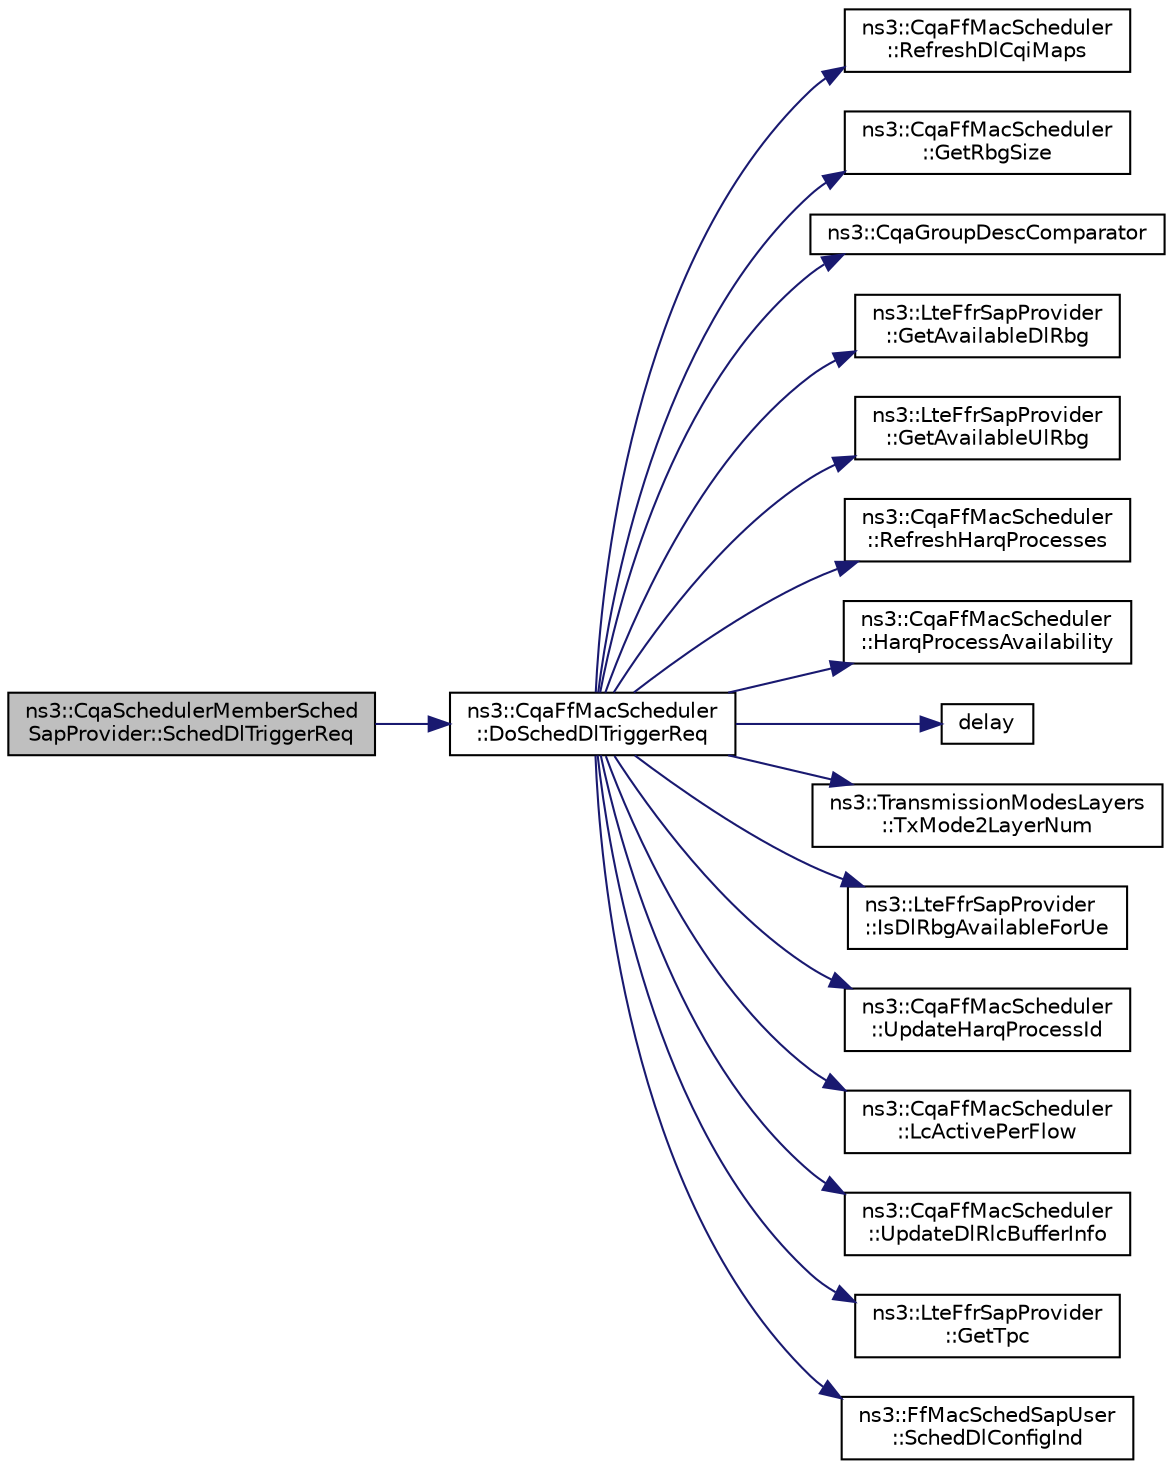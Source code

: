 digraph "ns3::CqaSchedulerMemberSchedSapProvider::SchedDlTriggerReq"
{
  edge [fontname="Helvetica",fontsize="10",labelfontname="Helvetica",labelfontsize="10"];
  node [fontname="Helvetica",fontsize="10",shape=record];
  rankdir="LR";
  Node1 [label="ns3::CqaSchedulerMemberSched\lSapProvider::SchedDlTriggerReq",height=0.2,width=0.4,color="black", fillcolor="grey75", style="filled", fontcolor="black"];
  Node1 -> Node2 [color="midnightblue",fontsize="10",style="solid"];
  Node2 [label="ns3::CqaFfMacScheduler\l::DoSchedDlTriggerReq",height=0.2,width=0.4,color="black", fillcolor="white", style="filled",URL="$d7/d75/classns3_1_1CqaFfMacScheduler.html#a3840f199996b4470ce8d9b19bf435c5d"];
  Node2 -> Node3 [color="midnightblue",fontsize="10",style="solid"];
  Node3 [label="ns3::CqaFfMacScheduler\l::RefreshDlCqiMaps",height=0.2,width=0.4,color="black", fillcolor="white", style="filled",URL="$d7/d75/classns3_1_1CqaFfMacScheduler.html#a2ea59028a05346722f37ccd70cafb248"];
  Node2 -> Node4 [color="midnightblue",fontsize="10",style="solid"];
  Node4 [label="ns3::CqaFfMacScheduler\l::GetRbgSize",height=0.2,width=0.4,color="black", fillcolor="white", style="filled",URL="$d7/d75/classns3_1_1CqaFfMacScheduler.html#a1b57c878252b51347adcbbe5ca92f8c9"];
  Node2 -> Node5 [color="midnightblue",fontsize="10",style="solid"];
  Node5 [label="ns3::CqaGroupDescComparator",height=0.2,width=0.4,color="black", fillcolor="white", style="filled",URL="$d7/d2e/namespacens3.html#af9e1b18e690a42c20297a79e60269ea7"];
  Node2 -> Node6 [color="midnightblue",fontsize="10",style="solid"];
  Node6 [label="ns3::LteFfrSapProvider\l::GetAvailableDlRbg",height=0.2,width=0.4,color="black", fillcolor="white", style="filled",URL="$d7/dab/classns3_1_1LteFfrSapProvider.html#ad60306dae43b74dc25b65f81d6587a24",tooltip="Get vector of available RBG in DL for this Cell. "];
  Node2 -> Node7 [color="midnightblue",fontsize="10",style="solid"];
  Node7 [label="ns3::LteFfrSapProvider\l::GetAvailableUlRbg",height=0.2,width=0.4,color="black", fillcolor="white", style="filled",URL="$d7/dab/classns3_1_1LteFfrSapProvider.html#aafd23b22a27ec83e03d54795c122d175",tooltip="Get vector of available RB in UL for this Cell. "];
  Node2 -> Node8 [color="midnightblue",fontsize="10",style="solid"];
  Node8 [label="ns3::CqaFfMacScheduler\l::RefreshHarqProcesses",height=0.2,width=0.4,color="black", fillcolor="white", style="filled",URL="$d7/d75/classns3_1_1CqaFfMacScheduler.html#a09c54657692d4e9d6c57185b1f16ad14",tooltip="Refresh HARQ processes according to the timers. "];
  Node2 -> Node9 [color="midnightblue",fontsize="10",style="solid"];
  Node9 [label="ns3::CqaFfMacScheduler\l::HarqProcessAvailability",height=0.2,width=0.4,color="black", fillcolor="white", style="filled",URL="$d7/d75/classns3_1_1CqaFfMacScheduler.html#a166f5717872f7d411d168869881a4518",tooltip="Return the availability of free process for the RNTI specified. "];
  Node2 -> Node10 [color="midnightblue",fontsize="10",style="solid"];
  Node10 [label="delay",height=0.2,width=0.4,color="black", fillcolor="white", style="filled",URL="$d8/d68/lte_2model_2fading-traces_2fading__trace__generator_8m.html#a7964e6aa8f61a9d28973c8267a606ad8"];
  Node2 -> Node11 [color="midnightblue",fontsize="10",style="solid"];
  Node11 [label="ns3::TransmissionModesLayers\l::TxMode2LayerNum",height=0.2,width=0.4,color="black", fillcolor="white", style="filled",URL="$dd/d16/classns3_1_1TransmissionModesLayers.html#a31f608b7bfaa77440fe4cb85ad035329"];
  Node2 -> Node12 [color="midnightblue",fontsize="10",style="solid"];
  Node12 [label="ns3::LteFfrSapProvider\l::IsDlRbgAvailableForUe",height=0.2,width=0.4,color="black", fillcolor="white", style="filled",URL="$d7/dab/classns3_1_1LteFfrSapProvider.html#a91f4de3c794d2a32fae5bcfafd88b6fa",tooltip="Check if UE can be served on i-th RB in DL. "];
  Node2 -> Node13 [color="midnightblue",fontsize="10",style="solid"];
  Node13 [label="ns3::CqaFfMacScheduler\l::UpdateHarqProcessId",height=0.2,width=0.4,color="black", fillcolor="white", style="filled",URL="$d7/d75/classns3_1_1CqaFfMacScheduler.html#a4aa696a41a5da8bea142e3a83d2880f3",tooltip="Update and return a new process Id for the RNTI specified. "];
  Node2 -> Node14 [color="midnightblue",fontsize="10",style="solid"];
  Node14 [label="ns3::CqaFfMacScheduler\l::LcActivePerFlow",height=0.2,width=0.4,color="black", fillcolor="white", style="filled",URL="$d7/d75/classns3_1_1CqaFfMacScheduler.html#a53e0105147913d9c9800f8bb3d172676"];
  Node2 -> Node15 [color="midnightblue",fontsize="10",style="solid"];
  Node15 [label="ns3::CqaFfMacScheduler\l::UpdateDlRlcBufferInfo",height=0.2,width=0.4,color="black", fillcolor="white", style="filled",URL="$d7/d75/classns3_1_1CqaFfMacScheduler.html#a47bf71ec85b1dda1003d06dccf1bde70"];
  Node2 -> Node16 [color="midnightblue",fontsize="10",style="solid"];
  Node16 [label="ns3::LteFfrSapProvider\l::GetTpc",height=0.2,width=0.4,color="black", fillcolor="white", style="filled",URL="$d7/dab/classns3_1_1LteFfrSapProvider.html#a0021d72c12fdaddd3817ef0eb5a7cd4e",tooltip="GetTpc. "];
  Node2 -> Node17 [color="midnightblue",fontsize="10",style="solid"];
  Node17 [label="ns3::FfMacSchedSapUser\l::SchedDlConfigInd",height=0.2,width=0.4,color="black", fillcolor="white", style="filled",URL="$df/d68/classns3_1_1FfMacSchedSapUser.html#a28f8484af5a32a45ee6c0e51770d83f7"];
}
